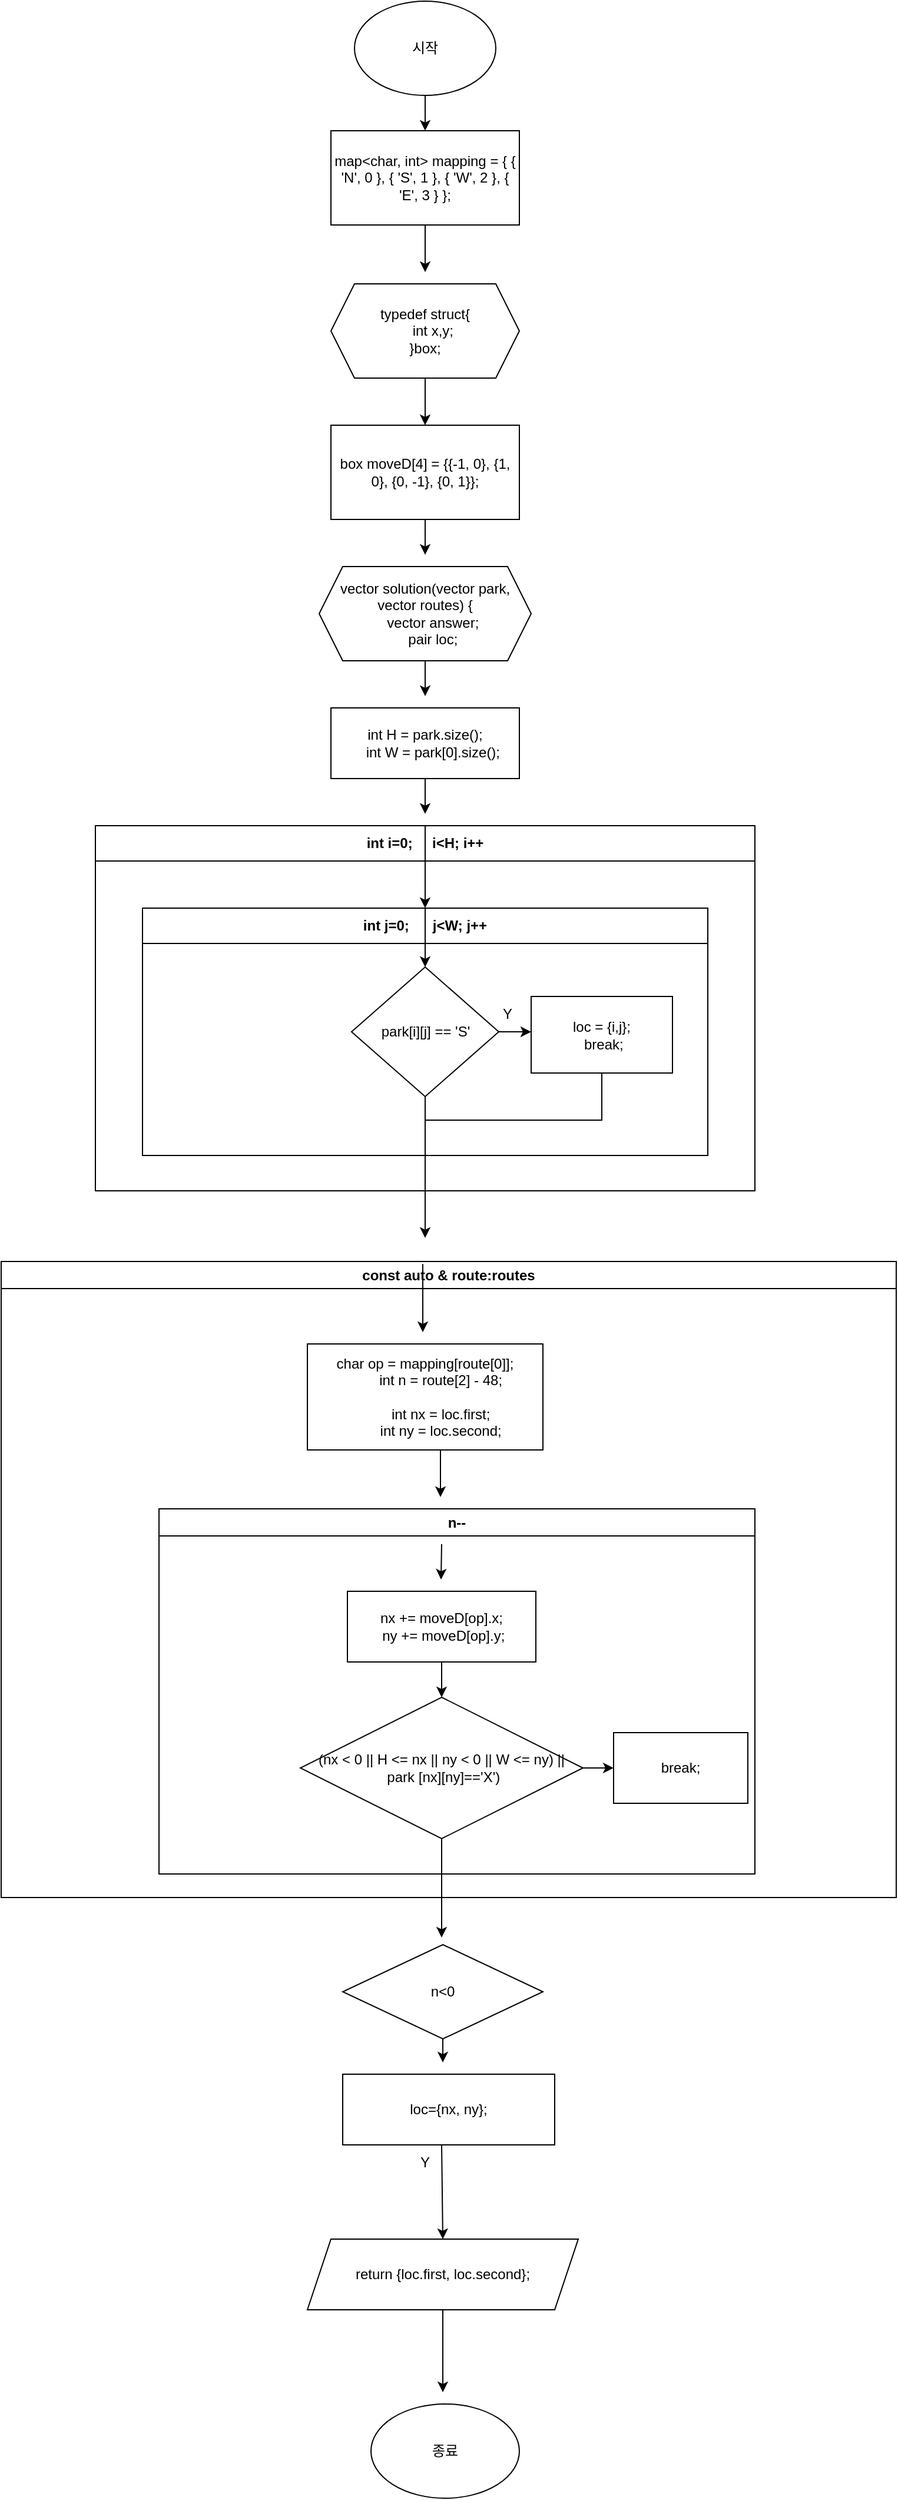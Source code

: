 <mxfile version="21.3.4" type="github">
  <diagram name="페이지-1" id="Emq7zNF6N9scEnXJxCYG">
    <mxGraphModel dx="952" dy="622" grid="1" gridSize="10" guides="1" tooltips="1" connect="1" arrows="1" fold="1" page="1" pageScale="1" pageWidth="827" pageHeight="1169" math="0" shadow="0">
      <root>
        <mxCell id="0" />
        <mxCell id="1" parent="0" />
        <mxCell id="Vdz5OaLei9-G8zF9porR-1" value="시작" style="ellipse;whiteSpace=wrap;html=1;" parent="1" vertex="1">
          <mxGeometry x="340" y="10" width="120" height="80" as="geometry" />
        </mxCell>
        <mxCell id="Vdz5OaLei9-G8zF9porR-2" value="" style="endArrow=classic;html=1;rounded=0;exitX=0.5;exitY=1;exitDx=0;exitDy=0;" parent="1" source="Vdz5OaLei9-G8zF9porR-1" edge="1">
          <mxGeometry width="50" height="50" relative="1" as="geometry">
            <mxPoint x="390" y="280" as="sourcePoint" />
            <mxPoint x="400" y="120" as="targetPoint" />
          </mxGeometry>
        </mxCell>
        <mxCell id="Vdz5OaLei9-G8zF9porR-3" value="map&amp;lt;char, int&amp;gt; mapping = { { &#39;N&#39;, 0 }, { &#39;S&#39;, 1 }, { &#39;W&#39;, 2 }, { &#39;E&#39;, 3 } };" style="rounded=0;whiteSpace=wrap;html=1;" parent="1" vertex="1">
          <mxGeometry x="320" y="120" width="160" height="80" as="geometry" />
        </mxCell>
        <mxCell id="Vdz5OaLei9-G8zF9porR-5" value="" style="endArrow=classic;html=1;rounded=0;exitX=0.5;exitY=1;exitDx=0;exitDy=0;" parent="1" source="Vdz5OaLei9-G8zF9porR-3" edge="1">
          <mxGeometry width="50" height="50" relative="1" as="geometry">
            <mxPoint x="390" y="280" as="sourcePoint" />
            <mxPoint x="400" y="240" as="targetPoint" />
          </mxGeometry>
        </mxCell>
        <mxCell id="Vdz5OaLei9-G8zF9porR-10" value="" style="edgeStyle=orthogonalEdgeStyle;rounded=0;orthogonalLoop=1;jettySize=auto;html=1;" parent="1" source="Vdz5OaLei9-G8zF9porR-6" edge="1">
          <mxGeometry relative="1" as="geometry">
            <mxPoint x="400" y="480" as="targetPoint" />
          </mxGeometry>
        </mxCell>
        <mxCell id="Vdz5OaLei9-G8zF9porR-6" value="box moveD[4] = {{-1, 0}, {1, 0}, {0, -1}, {0, 1}};" style="rounded=0;whiteSpace=wrap;html=1;" parent="1" vertex="1">
          <mxGeometry x="320" y="370" width="160" height="80" as="geometry" />
        </mxCell>
        <mxCell id="Vdz5OaLei9-G8zF9porR-8" value="" style="edgeStyle=orthogonalEdgeStyle;rounded=0;orthogonalLoop=1;jettySize=auto;html=1;" parent="1" source="Vdz5OaLei9-G8zF9porR-7" target="Vdz5OaLei9-G8zF9porR-6" edge="1">
          <mxGeometry relative="1" as="geometry" />
        </mxCell>
        <mxCell id="Vdz5OaLei9-G8zF9porR-7" value="typedef struct{&#xa;    int x,y;&#xa;}box;" style="shape=hexagon;perimeter=hexagonPerimeter2;whiteSpace=wrap;html=1;fixedSize=1;" parent="1" vertex="1">
          <mxGeometry x="320" y="250" width="160" height="80" as="geometry" />
        </mxCell>
        <mxCell id="Vdz5OaLei9-G8zF9porR-17" style="edgeStyle=orthogonalEdgeStyle;rounded=0;orthogonalLoop=1;jettySize=auto;html=1;exitX=0.5;exitY=1;exitDx=0;exitDy=0;" parent="1" source="Vdz5OaLei9-G8zF9porR-13" edge="1">
          <mxGeometry relative="1" as="geometry">
            <mxPoint x="400" y="600" as="targetPoint" />
          </mxGeometry>
        </mxCell>
        <mxCell id="Vdz5OaLei9-G8zF9porR-13" value="vector&lt;int&gt; solution(vector&lt;string&gt; park, vector&lt;string&gt; routes) {&#xa;    vector&lt;int&gt; answer;&#xa;    pair&lt;int, int&gt; loc;" style="shape=hexagon;perimeter=hexagonPerimeter2;whiteSpace=wrap;html=1;fixedSize=1;" parent="1" vertex="1">
          <mxGeometry x="310" y="490" width="180" height="80" as="geometry" />
        </mxCell>
        <mxCell id="Vdz5OaLei9-G8zF9porR-20" style="edgeStyle=orthogonalEdgeStyle;rounded=0;orthogonalLoop=1;jettySize=auto;html=1;exitX=0.5;exitY=1;exitDx=0;exitDy=0;" parent="1" source="Vdz5OaLei9-G8zF9porR-18" edge="1">
          <mxGeometry relative="1" as="geometry">
            <mxPoint x="400" y="700" as="targetPoint" />
          </mxGeometry>
        </mxCell>
        <mxCell id="Vdz5OaLei9-G8zF9porR-18" value="int H = park.size();&#xa;    int W = park[0].size();" style="rounded=0;whiteSpace=wrap;html=1;" parent="1" vertex="1">
          <mxGeometry x="320" y="610" width="160" height="60" as="geometry" />
        </mxCell>
        <mxCell id="Vdz5OaLei9-G8zF9porR-22" value="int i=0; &amp;nbsp; &amp;nbsp; i&amp;lt;H; i++" style="swimlane;whiteSpace=wrap;html=1;startSize=30;align=center;" parent="1" vertex="1">
          <mxGeometry x="120" y="710" width="560" height="310" as="geometry">
            <mxRectangle x="300" y="690" width="130" height="30" as="alternateBounds" />
          </mxGeometry>
        </mxCell>
        <mxCell id="Vdz5OaLei9-G8zF9porR-23" value="int j=0; &amp;nbsp; &amp;nbsp; &amp;nbsp;j&amp;lt;W; j++" style="swimlane;whiteSpace=wrap;html=1;startSize=30;" parent="Vdz5OaLei9-G8zF9porR-22" vertex="1">
          <mxGeometry x="40" y="70" width="480" height="210" as="geometry" />
        </mxCell>
        <mxCell id="Vdz5OaLei9-G8zF9porR-33" style="edgeStyle=orthogonalEdgeStyle;rounded=0;orthogonalLoop=1;jettySize=auto;html=1;exitX=0.5;exitY=1;exitDx=0;exitDy=0;" parent="Vdz5OaLei9-G8zF9porR-23" source="Vdz5OaLei9-G8zF9porR-26" edge="1">
          <mxGeometry relative="1" as="geometry">
            <mxPoint x="240" y="280" as="targetPoint" />
          </mxGeometry>
        </mxCell>
        <mxCell id="Vdz5OaLei9-G8zF9porR-26" value="park[i][j] == &#39;S&#39;" style="rhombus;whiteSpace=wrap;html=1;" parent="Vdz5OaLei9-G8zF9porR-23" vertex="1">
          <mxGeometry x="177.5" y="50" width="125" height="110" as="geometry" />
        </mxCell>
        <mxCell id="Vdz5OaLei9-G8zF9porR-25" value="" style="endArrow=classic;html=1;rounded=0;entryX=0.5;entryY=0;entryDx=0;entryDy=0;exitX=0.5;exitY=0;exitDx=0;exitDy=0;" parent="Vdz5OaLei9-G8zF9porR-23" source="Vdz5OaLei9-G8zF9porR-23" target="Vdz5OaLei9-G8zF9porR-26" edge="1">
          <mxGeometry width="50" height="50" relative="1" as="geometry">
            <mxPoint x="240" y="10" as="sourcePoint" />
            <mxPoint x="240" y="50" as="targetPoint" />
          </mxGeometry>
        </mxCell>
        <mxCell id="Vdz5OaLei9-G8zF9porR-29" value="loc = {i,j};&lt;br&gt;&amp;nbsp;break;" style="rounded=0;whiteSpace=wrap;html=1;" parent="Vdz5OaLei9-G8zF9porR-23" vertex="1">
          <mxGeometry x="330" y="75" width="120" height="65" as="geometry" />
        </mxCell>
        <mxCell id="Vdz5OaLei9-G8zF9porR-32" value="Y" style="text;html=1;strokeColor=none;fillColor=none;align=center;verticalAlign=middle;whiteSpace=wrap;rounded=0;" parent="Vdz5OaLei9-G8zF9porR-23" vertex="1">
          <mxGeometry x="280" y="75" width="60" height="30" as="geometry" />
        </mxCell>
        <mxCell id="Vdz5OaLei9-G8zF9porR-24" value="" style="endArrow=classic;html=1;rounded=0;entryX=0.5;entryY=0;entryDx=0;entryDy=0;" parent="Vdz5OaLei9-G8zF9porR-22" source="Vdz5OaLei9-G8zF9porR-22" target="Vdz5OaLei9-G8zF9porR-23" edge="1">
          <mxGeometry width="50" height="50" relative="1" as="geometry">
            <mxPoint x="280" y="40" as="sourcePoint" />
            <mxPoint x="240" y="130" as="targetPoint" />
          </mxGeometry>
        </mxCell>
        <mxCell id="Vdz5OaLei9-G8zF9porR-28" value="" style="endArrow=classic;html=1;rounded=0;exitX=1;exitY=0.5;exitDx=0;exitDy=0;" parent="1" source="Vdz5OaLei9-G8zF9porR-26" edge="1">
          <mxGeometry width="50" height="50" relative="1" as="geometry">
            <mxPoint x="390" y="1000" as="sourcePoint" />
            <mxPoint x="490" y="885" as="targetPoint" />
          </mxGeometry>
        </mxCell>
        <mxCell id="Vdz5OaLei9-G8zF9porR-35" value="" style="endArrow=none;html=1;rounded=0;entryX=0.5;entryY=1;entryDx=0;entryDy=0;" parent="1" target="Vdz5OaLei9-G8zF9porR-29" edge="1">
          <mxGeometry width="50" height="50" relative="1" as="geometry">
            <mxPoint x="400" y="960" as="sourcePoint" />
            <mxPoint x="440" y="920" as="targetPoint" />
            <Array as="points">
              <mxPoint x="550" y="960" />
            </Array>
          </mxGeometry>
        </mxCell>
        <mxCell id="Vdz5OaLei9-G8zF9porR-36" value="const auto &amp;amp; route:routes" style="swimlane;whiteSpace=wrap;html=1;" parent="1" vertex="1">
          <mxGeometry x="40" y="1080" width="760" height="540" as="geometry" />
        </mxCell>
        <mxCell id="Vdz5OaLei9-G8zF9porR-38" value="char op = mapping[route[0]];&#xa;        int n = route[2] - 48;&#xa;        &#xa;        int nx = loc.first;&#xa;        int ny = loc.second;" style="rounded=0;whiteSpace=wrap;html=1;" parent="Vdz5OaLei9-G8zF9porR-36" vertex="1">
          <mxGeometry x="260" y="70" width="200" height="90" as="geometry" />
        </mxCell>
        <mxCell id="Vdz5OaLei9-G8zF9porR-40" value="n--" style="swimlane;whiteSpace=wrap;html=1;" parent="Vdz5OaLei9-G8zF9porR-36" vertex="1">
          <mxGeometry x="134" y="210" width="506" height="310" as="geometry" />
        </mxCell>
        <mxCell id="Vdz5OaLei9-G8zF9porR-41" value="" style="endArrow=classic;html=1;rounded=0;" parent="Vdz5OaLei9-G8zF9porR-40" edge="1">
          <mxGeometry width="50" height="50" relative="1" as="geometry">
            <mxPoint x="240" y="30" as="sourcePoint" />
            <mxPoint x="239.5" y="60" as="targetPoint" />
          </mxGeometry>
        </mxCell>
        <mxCell id="Vdz5OaLei9-G8zF9porR-42" value="&lt;div&gt;nx += moveD[op].x;&lt;/div&gt;&lt;div&gt;&amp;nbsp;ny += moveD[op].y;&lt;/div&gt;" style="rounded=0;whiteSpace=wrap;html=1;" parent="Vdz5OaLei9-G8zF9porR-40" vertex="1">
          <mxGeometry x="160" y="70" width="160" height="60" as="geometry" />
        </mxCell>
        <mxCell id="Vdz5OaLei9-G8zF9porR-45" value="(nx &amp;lt; 0 || H &amp;lt;= nx || ny &amp;lt; 0 || W &amp;lt;= ny) ||&lt;br&gt;&amp;nbsp;park [nx][ny]==&#39;X&#39;)" style="rhombus;whiteSpace=wrap;html=1;" parent="Vdz5OaLei9-G8zF9porR-40" vertex="1">
          <mxGeometry x="120" y="160" width="240" height="120" as="geometry" />
        </mxCell>
        <mxCell id="Vdz5OaLei9-G8zF9porR-44" style="edgeStyle=orthogonalEdgeStyle;rounded=0;orthogonalLoop=1;jettySize=auto;html=1;exitX=0.5;exitY=1;exitDx=0;exitDy=0;" parent="Vdz5OaLei9-G8zF9porR-40" source="Vdz5OaLei9-G8zF9porR-42" target="Vdz5OaLei9-G8zF9porR-45" edge="1">
          <mxGeometry relative="1" as="geometry">
            <mxPoint x="240" y="160" as="targetPoint" />
          </mxGeometry>
        </mxCell>
        <mxCell id="Vdz5OaLei9-G8zF9porR-47" value="break;" style="rounded=0;whiteSpace=wrap;html=1;" parent="Vdz5OaLei9-G8zF9porR-40" vertex="1">
          <mxGeometry x="386" y="190" width="114" height="60" as="geometry" />
        </mxCell>
        <mxCell id="Vdz5OaLei9-G8zF9porR-37" value="" style="endArrow=classic;html=1;rounded=0;exitX=0.471;exitY=0.004;exitDx=0;exitDy=0;exitPerimeter=0;" parent="1" source="Vdz5OaLei9-G8zF9porR-36" edge="1">
          <mxGeometry width="50" height="50" relative="1" as="geometry">
            <mxPoint x="400" y="1110" as="sourcePoint" />
            <mxPoint x="398" y="1140" as="targetPoint" />
            <Array as="points">
              <mxPoint x="398" y="1120" />
            </Array>
          </mxGeometry>
        </mxCell>
        <mxCell id="Vdz5OaLei9-G8zF9porR-39" value="" style="endArrow=classic;html=1;rounded=0;exitX=0.5;exitY=1;exitDx=0;exitDy=0;" parent="1" edge="1">
          <mxGeometry width="50" height="50" relative="1" as="geometry">
            <mxPoint x="413" y="1240" as="sourcePoint" />
            <mxPoint x="413" y="1280" as="targetPoint" />
            <Array as="points">
              <mxPoint x="413" y="1260" />
            </Array>
          </mxGeometry>
        </mxCell>
        <mxCell id="Vdz5OaLei9-G8zF9porR-46" value="" style="endArrow=classic;html=1;rounded=0;exitX=1;exitY=0.5;exitDx=0;exitDy=0;" parent="1" source="Vdz5OaLei9-G8zF9porR-45" edge="1">
          <mxGeometry width="50" height="50" relative="1" as="geometry">
            <mxPoint x="370" y="1560" as="sourcePoint" />
            <mxPoint x="560" y="1510" as="targetPoint" />
          </mxGeometry>
        </mxCell>
        <mxCell id="Vdz5OaLei9-G8zF9porR-48" style="edgeStyle=orthogonalEdgeStyle;rounded=0;orthogonalLoop=1;jettySize=auto;html=1;entryX=0.5;entryY=0;entryDx=0;entryDy=0;" parent="1" source="Vdz5OaLei9-G8zF9porR-45" edge="1">
          <mxGeometry relative="1" as="geometry">
            <mxPoint x="414" y="1654" as="targetPoint" />
          </mxGeometry>
        </mxCell>
        <mxCell id="Vdz5OaLei9-G8zF9porR-50" value="" style="endArrow=classic;html=1;rounded=0;exitX=0.5;exitY=1;exitDx=0;exitDy=0;entryX=0.5;entryY=0;entryDx=0;entryDy=0;" parent="1" target="Vdz5OaLei9-G8zF9porR-51" edge="1">
          <mxGeometry width="50" height="50" relative="1" as="geometry">
            <mxPoint x="414" y="1830" as="sourcePoint" />
            <mxPoint x="414" y="1900" as="targetPoint" />
          </mxGeometry>
        </mxCell>
        <mxCell id="Vdz5OaLei9-G8zF9porR-51" value="return {loc.first, loc.second};" style="shape=parallelogram;perimeter=parallelogramPerimeter;whiteSpace=wrap;html=1;fixedSize=1;" parent="1" vertex="1">
          <mxGeometry x="300" y="1910" width="230" height="60" as="geometry" />
        </mxCell>
        <mxCell id="Vdz5OaLei9-G8zF9porR-52" value="" style="endArrow=classic;html=1;rounded=0;exitX=0.5;exitY=1;exitDx=0;exitDy=0;" parent="1" source="Vdz5OaLei9-G8zF9porR-51" edge="1">
          <mxGeometry width="50" height="50" relative="1" as="geometry">
            <mxPoint x="370" y="1860" as="sourcePoint" />
            <mxPoint x="415" y="2040" as="targetPoint" />
          </mxGeometry>
        </mxCell>
        <mxCell id="Vdz5OaLei9-G8zF9porR-54" value="종료" style="ellipse;whiteSpace=wrap;html=1;" parent="1" vertex="1">
          <mxGeometry x="354" y="2050" width="126" height="80" as="geometry" />
        </mxCell>
        <mxCell id="s2fQGQowYTH7ObYdRtg_-2" style="edgeStyle=orthogonalEdgeStyle;rounded=0;orthogonalLoop=1;jettySize=auto;html=1;exitX=0.5;exitY=1;exitDx=0;exitDy=0;" edge="1" parent="1" source="s2fQGQowYTH7ObYdRtg_-1">
          <mxGeometry relative="1" as="geometry">
            <mxPoint x="415" y="1760" as="targetPoint" />
          </mxGeometry>
        </mxCell>
        <mxCell id="s2fQGQowYTH7ObYdRtg_-1" value="n&amp;lt;0" style="rhombus;whiteSpace=wrap;html=1;" vertex="1" parent="1">
          <mxGeometry x="330" y="1660" width="170" height="80" as="geometry" />
        </mxCell>
        <mxCell id="s2fQGQowYTH7ObYdRtg_-3" value="loc={nx, ny};" style="rounded=0;whiteSpace=wrap;html=1;" vertex="1" parent="1">
          <mxGeometry x="330" y="1770" width="180" height="60" as="geometry" />
        </mxCell>
        <mxCell id="s2fQGQowYTH7ObYdRtg_-4" value="Y" style="text;html=1;strokeColor=none;fillColor=none;align=center;verticalAlign=middle;whiteSpace=wrap;rounded=0;" vertex="1" parent="1">
          <mxGeometry x="370" y="1830" width="60" height="30" as="geometry" />
        </mxCell>
      </root>
    </mxGraphModel>
  </diagram>
</mxfile>
